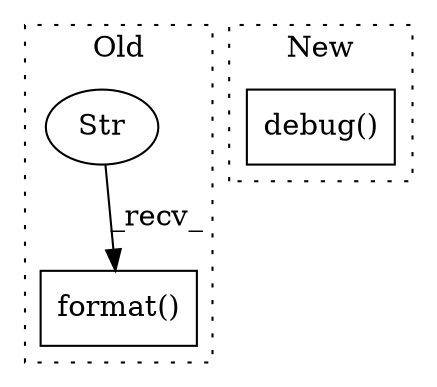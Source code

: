 digraph G {
subgraph cluster0 {
1 [label="format()" a="75" s="10868,11008" l="85,18" shape="box"];
3 [label="Str" a="66" s="10868" l="56" shape="ellipse"];
label = "Old";
style="dotted";
}
subgraph cluster1 {
2 [label="debug()" a="75" s="10779,10918" l="27,14" shape="box"];
label = "New";
style="dotted";
}
3 -> 1 [label="_recv_"];
}